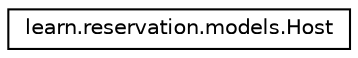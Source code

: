 digraph "Graphical Class Hierarchy"
{
 // LATEX_PDF_SIZE
  edge [fontname="Helvetica",fontsize="10",labelfontname="Helvetica",labelfontsize="10"];
  node [fontname="Helvetica",fontsize="10",shape=record];
  rankdir="LR";
  Node0 [label="learn.reservation.models.Host",height=0.2,width=0.4,color="black", fillcolor="white", style="filled",URL="$classlearn_1_1reservation_1_1models_1_1_host.html",tooltip=" "];
}
